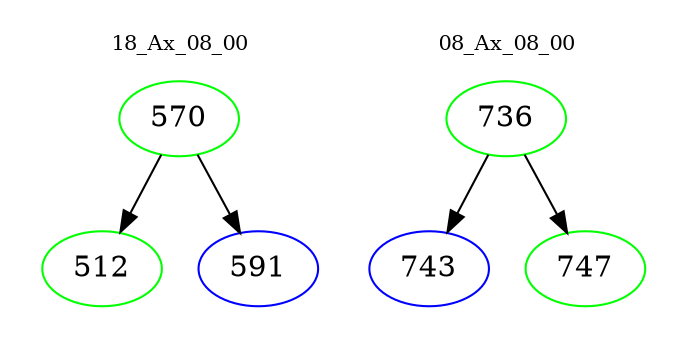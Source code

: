 digraph{
subgraph cluster_0 {
color = white
label = "18_Ax_08_00";
fontsize=10;
T0_570 [label="570", color="green"]
T0_570 -> T0_512 [color="black"]
T0_512 [label="512", color="green"]
T0_570 -> T0_591 [color="black"]
T0_591 [label="591", color="blue"]
}
subgraph cluster_1 {
color = white
label = "08_Ax_08_00";
fontsize=10;
T1_736 [label="736", color="green"]
T1_736 -> T1_743 [color="black"]
T1_743 [label="743", color="blue"]
T1_736 -> T1_747 [color="black"]
T1_747 [label="747", color="green"]
}
}
